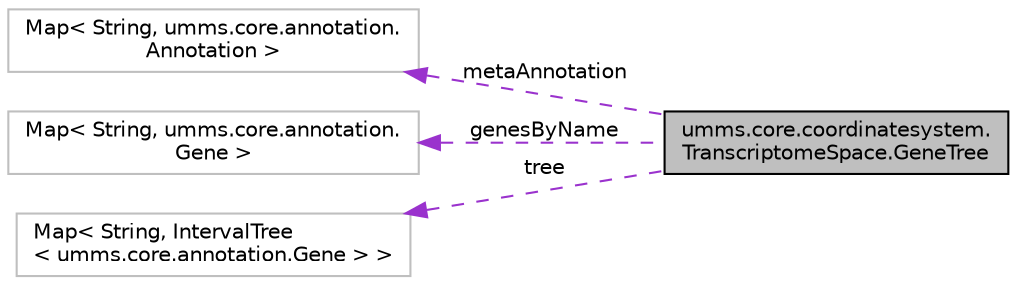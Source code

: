 digraph "umms.core.coordinatesystem.TranscriptomeSpace.GeneTree"
{
  edge [fontname="Helvetica",fontsize="10",labelfontname="Helvetica",labelfontsize="10"];
  node [fontname="Helvetica",fontsize="10",shape=record];
  rankdir="LR";
  Node1 [label="umms.core.coordinatesystem.\lTranscriptomeSpace.GeneTree",height=0.2,width=0.4,color="black", fillcolor="grey75", style="filled" fontcolor="black"];
  Node2 -> Node1 [dir="back",color="darkorchid3",fontsize="10",style="dashed",label=" metaAnnotation" ,fontname="Helvetica"];
  Node2 [label="Map\< String, umms.core.annotation.\lAnnotation \>",height=0.2,width=0.4,color="grey75", fillcolor="white", style="filled"];
  Node3 -> Node1 [dir="back",color="darkorchid3",fontsize="10",style="dashed",label=" genesByName" ,fontname="Helvetica"];
  Node3 [label="Map\< String, umms.core.annotation.\lGene \>",height=0.2,width=0.4,color="grey75", fillcolor="white", style="filled"];
  Node4 -> Node1 [dir="back",color="darkorchid3",fontsize="10",style="dashed",label=" tree" ,fontname="Helvetica"];
  Node4 [label="Map\< String, IntervalTree\l\< umms.core.annotation.Gene \> \>",height=0.2,width=0.4,color="grey75", fillcolor="white", style="filled"];
}
